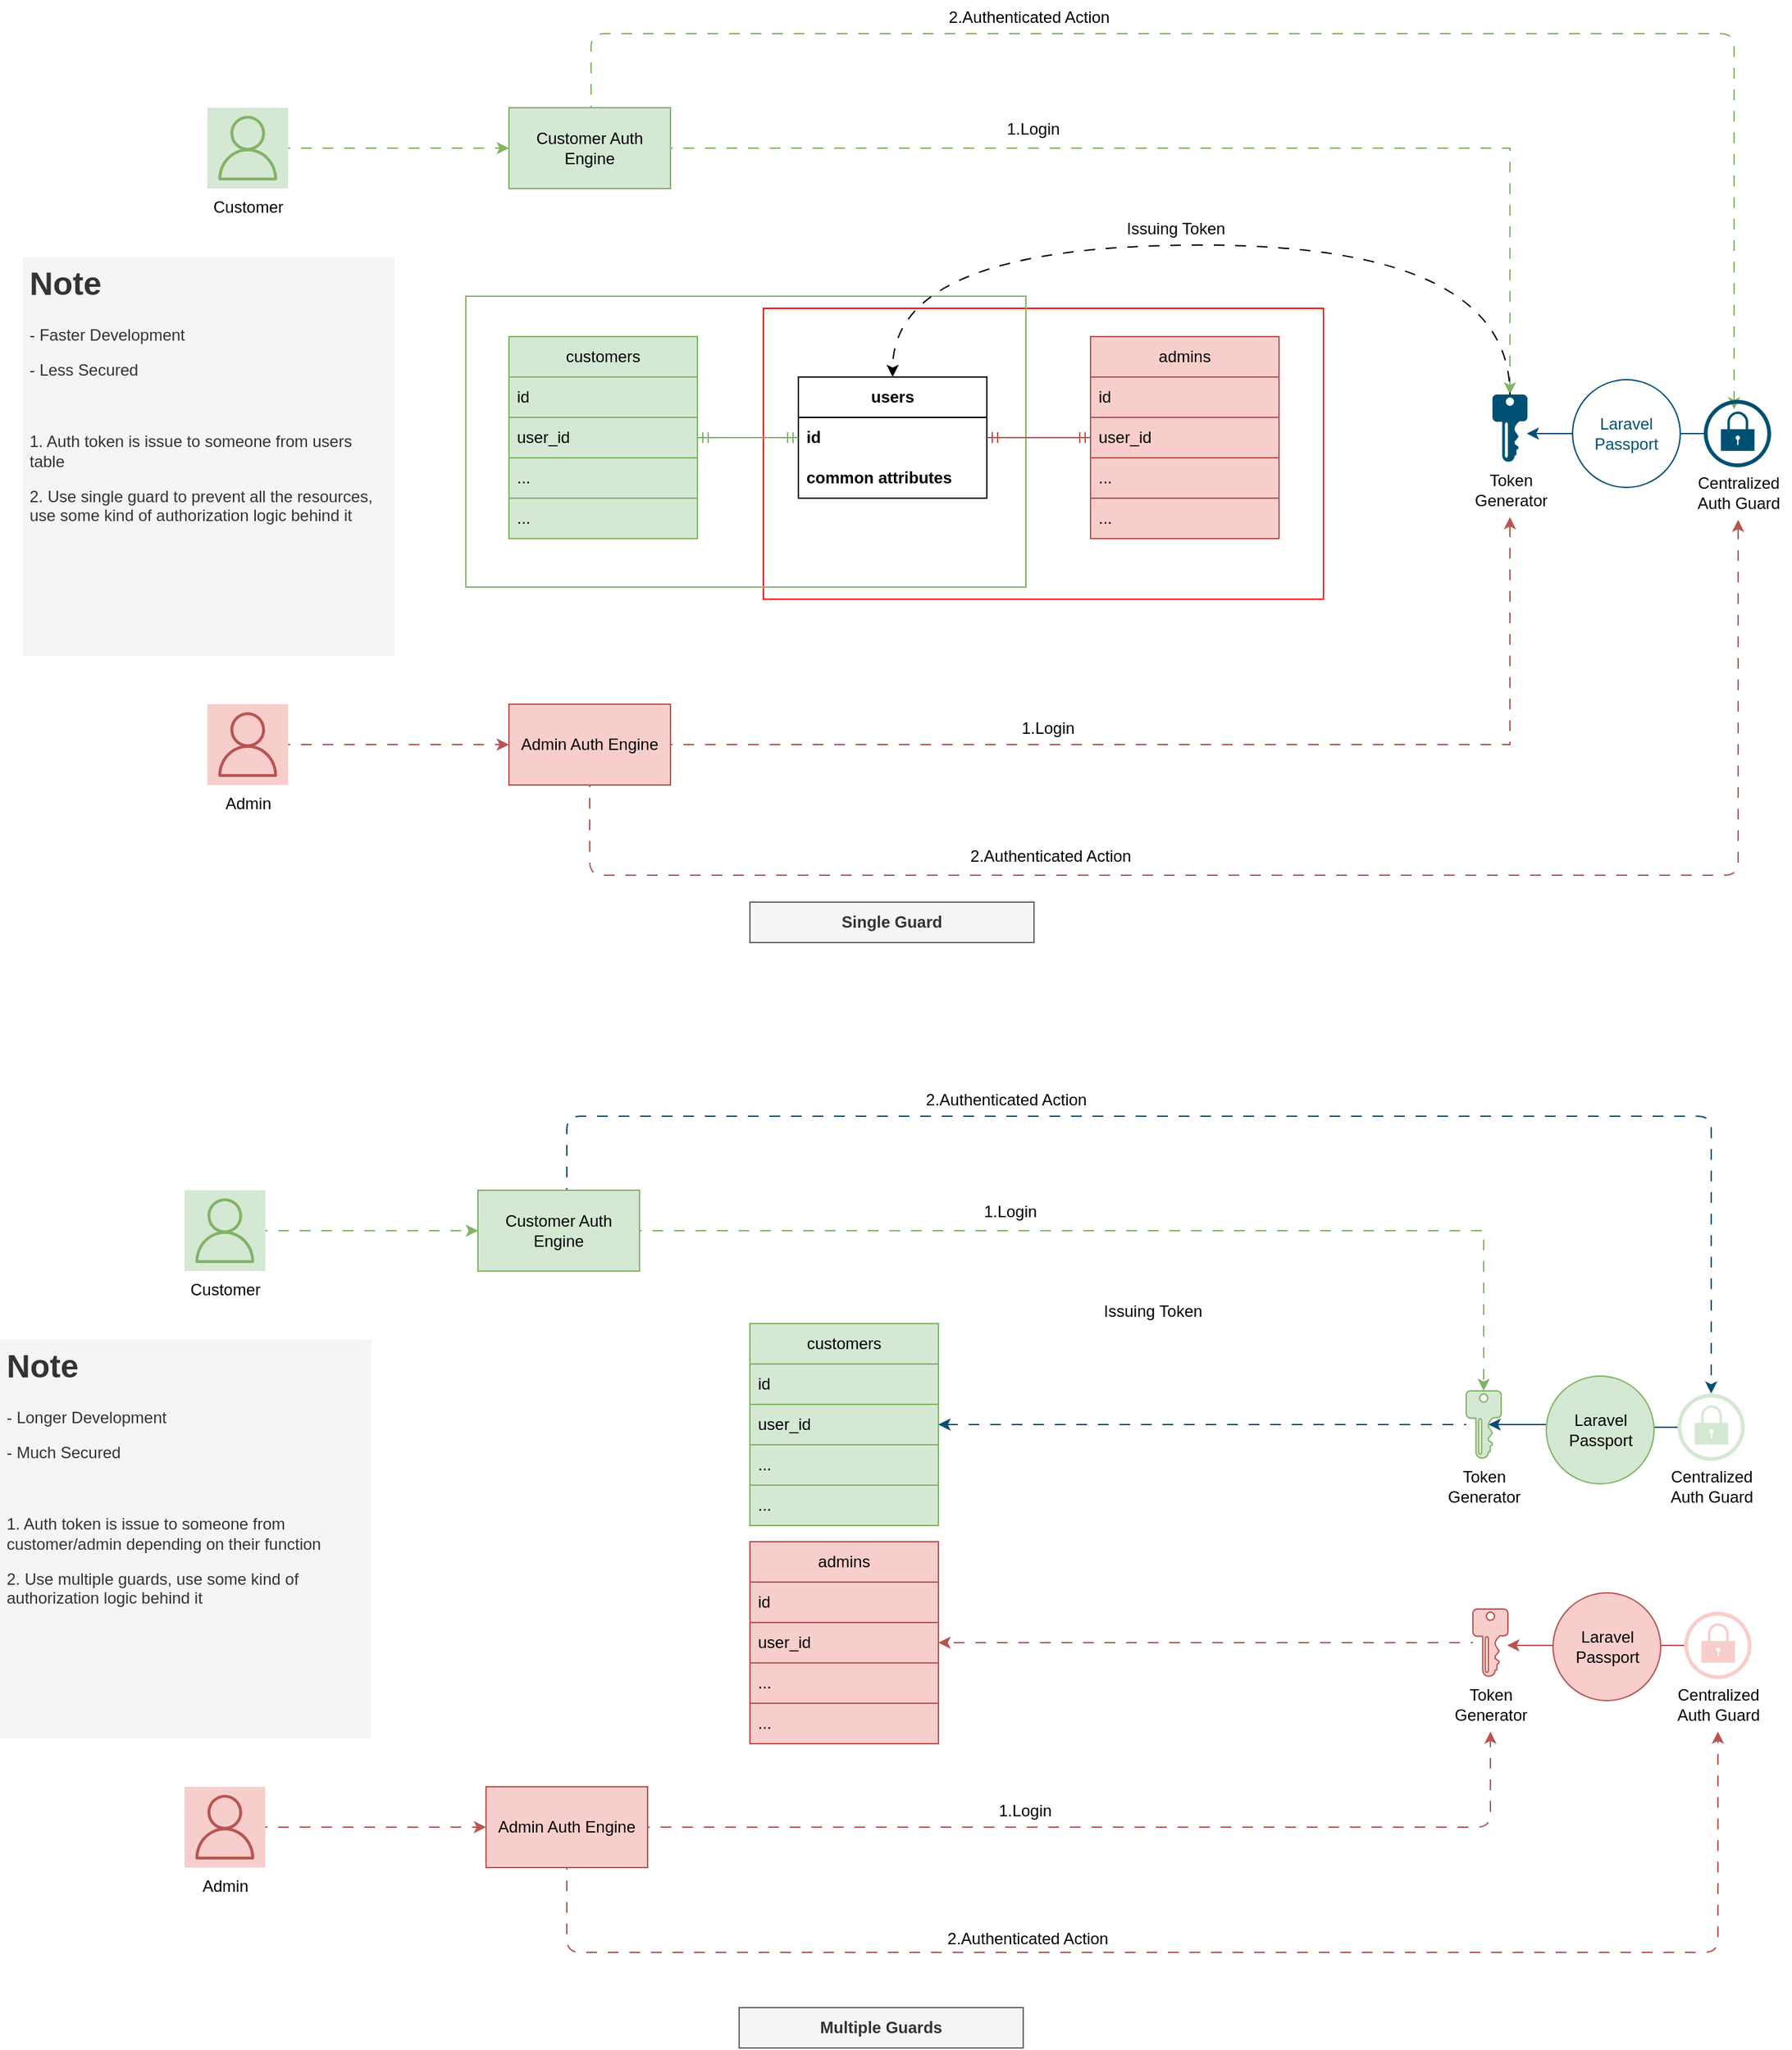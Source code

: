 <mxfile version="20.6.1" type="device"><diagram id="7VsxUkJLq-UNggSDl93x" name="Authentication"><mxGraphModel dx="2993" dy="1405" grid="0" gridSize="16" guides="1" tooltips="1" connect="1" arrows="1" fold="1" page="0" pageScale="1" pageWidth="1169" pageHeight="827" math="0" shadow="0"><root><UserObject label="" animation="show u7_mKnSId3BtWsHqWrX--9 fade&#10;wait 1000&#10;show u7_mKnSId3BtWsHqWrX--41 fade&#10;wait 1000&#10;" id="0"><mxCell/></UserObject><mxCell id="1" parent="0"/><mxCell id="u7_mKnSId3BtWsHqWrX--27" value="" style="rounded=0;whiteSpace=wrap;html=1;fillColor=none;strokeColor=#FF0000;" parent="1" vertex="1"><mxGeometry x="429" y="449" width="416" height="216" as="geometry"/></mxCell><mxCell id="u7_mKnSId3BtWsHqWrX--24" value="" style="rounded=0;whiteSpace=wrap;html=1;fillColor=none;strokeColor=#82B366;" parent="1" vertex="1"><mxGeometry x="208" y="440" width="416" height="216" as="geometry"/></mxCell><mxCell id="u7_mKnSId3BtWsHqWrX--1" value="&lt;b&gt;users&lt;/b&gt;" style="swimlane;fontStyle=0;childLayout=stackLayout;horizontal=1;startSize=30;horizontalStack=0;resizeParent=1;resizeParentMax=0;resizeLast=0;collapsible=1;marginBottom=0;whiteSpace=wrap;html=1;" parent="1" vertex="1"><mxGeometry x="455" y="500" width="140" height="90" as="geometry"/></mxCell><mxCell id="u7_mKnSId3BtWsHqWrX--2" value="&lt;b&gt;id&lt;/b&gt;" style="text;strokeColor=none;fillColor=none;align=left;verticalAlign=middle;spacingLeft=4;spacingRight=4;overflow=hidden;points=[[0,0.5],[1,0.5]];portConstraint=eastwest;rotatable=0;whiteSpace=wrap;html=1;" parent="u7_mKnSId3BtWsHqWrX--1" vertex="1"><mxGeometry y="30" width="140" height="30" as="geometry"/></mxCell><mxCell id="u7_mKnSId3BtWsHqWrX--3" value="&lt;b&gt;common attributes&lt;/b&gt;" style="text;strokeColor=none;fillColor=none;align=left;verticalAlign=middle;spacingLeft=4;spacingRight=4;overflow=hidden;points=[[0,0.5],[1,0.5]];portConstraint=eastwest;rotatable=0;whiteSpace=wrap;html=1;" parent="u7_mKnSId3BtWsHqWrX--1" vertex="1"><mxGeometry y="60" width="140" height="30" as="geometry"/></mxCell><mxCell id="u7_mKnSId3BtWsHqWrX--9" style="edgeStyle=orthogonalEdgeStyle;rounded=0;orthogonalLoop=1;jettySize=auto;html=1;entryX=0;entryY=0.5;entryDx=0;entryDy=0;fillColor=#d5e8d4;strokeColor=#82b366;flowAnimation=1;" parent="1" source="u7_mKnSId3BtWsHqWrX--6" target="u7_mKnSId3BtWsHqWrX--8" edge="1"><mxGeometry relative="1" as="geometry"/></mxCell><mxCell id="u7_mKnSId3BtWsHqWrX--6" value="Customer" style="sketch=0;outlineConnect=0;strokeColor=#82b366;fillColor=#d5e8d4;dashed=0;verticalLabelPosition=bottom;verticalAlign=top;align=center;html=1;fontSize=12;fontStyle=0;aspect=fixed;shape=mxgraph.aws4.resourceIcon;resIcon=mxgraph.aws4.user;" parent="1" vertex="1"><mxGeometry x="16" y="300" width="60" height="60" as="geometry"/></mxCell><mxCell id="Su6Qypzqp3jDOABbKxJ--6" style="edgeStyle=orthogonalEdgeStyle;rounded=0;orthogonalLoop=1;jettySize=auto;html=1;entryX=0.5;entryY=0;entryDx=0;entryDy=0;entryPerimeter=0;fillColor=#d5e8d4;strokeColor=#82b366;flowAnimation=1;" edge="1" parent="1" source="u7_mKnSId3BtWsHqWrX--8" target="Su6Qypzqp3jDOABbKxJ--3"><mxGeometry relative="1" as="geometry"/></mxCell><mxCell id="Su6Qypzqp3jDOABbKxJ--13" style="edgeStyle=orthogonalEdgeStyle;rounded=1;orthogonalLoop=1;jettySize=auto;html=1;entryX=0.43;entryY=0.14;entryDx=0;entryDy=0;entryPerimeter=0;flowAnimation=1;fillColor=#d5e8d4;strokeColor=#82b366;" edge="1" parent="1"><mxGeometry relative="1" as="geometry"><mxPoint x="301" y="300" as="sourcePoint"/><mxPoint x="1150" y="524" as="targetPoint"/><Array as="points"><mxPoint x="301" y="245"/><mxPoint x="1150" y="245"/></Array></mxGeometry></mxCell><mxCell id="u7_mKnSId3BtWsHqWrX--8" value="Customer Auth Engine" style="rounded=0;whiteSpace=wrap;html=1;fillColor=#d5e8d4;strokeColor=#82b366;" parent="1" vertex="1"><mxGeometry x="240" y="300" width="120" height="60" as="geometry"/></mxCell><mxCell id="u7_mKnSId3BtWsHqWrX--10" value="customers" style="swimlane;fontStyle=0;childLayout=stackLayout;horizontal=1;startSize=30;horizontalStack=0;resizeParent=1;resizeParentMax=0;resizeLast=0;collapsible=1;marginBottom=0;whiteSpace=wrap;html=1;fillColor=#d5e8d4;strokeColor=#82b366;" parent="1" vertex="1"><mxGeometry x="240" y="470" width="140" height="150" as="geometry"/></mxCell><mxCell id="u7_mKnSId3BtWsHqWrX--11" value="id" style="text;strokeColor=#82b366;fillColor=#d5e8d4;align=left;verticalAlign=middle;spacingLeft=4;spacingRight=4;overflow=hidden;points=[[0,0.5],[1,0.5]];portConstraint=eastwest;rotatable=0;whiteSpace=wrap;html=1;" parent="u7_mKnSId3BtWsHqWrX--10" vertex="1"><mxGeometry y="30" width="140" height="30" as="geometry"/></mxCell><mxCell id="u7_mKnSId3BtWsHqWrX--12" value="user_id" style="text;strokeColor=#82b366;fillColor=#d5e8d4;align=left;verticalAlign=middle;spacingLeft=4;spacingRight=4;overflow=hidden;points=[[0,0.5],[1,0.5]];portConstraint=eastwest;rotatable=0;whiteSpace=wrap;html=1;" parent="u7_mKnSId3BtWsHqWrX--10" vertex="1"><mxGeometry y="60" width="140" height="30" as="geometry"/></mxCell><mxCell id="u7_mKnSId3BtWsHqWrX--14" value="..." style="text;strokeColor=#82b366;fillColor=#d5e8d4;align=left;verticalAlign=middle;spacingLeft=4;spacingRight=4;overflow=hidden;points=[[0,0.5],[1,0.5]];portConstraint=eastwest;rotatable=0;whiteSpace=wrap;html=1;" parent="u7_mKnSId3BtWsHqWrX--10" vertex="1"><mxGeometry y="90" width="140" height="30" as="geometry"/></mxCell><mxCell id="u7_mKnSId3BtWsHqWrX--13" value="..." style="text;strokeColor=#82b366;fillColor=#d5e8d4;align=left;verticalAlign=middle;spacingLeft=4;spacingRight=4;overflow=hidden;points=[[0,0.5],[1,0.5]];portConstraint=eastwest;rotatable=0;whiteSpace=wrap;html=1;" parent="u7_mKnSId3BtWsHqWrX--10" vertex="1"><mxGeometry y="120" width="140" height="30" as="geometry"/></mxCell><mxCell id="u7_mKnSId3BtWsHqWrX--15" value="admins" style="swimlane;fontStyle=0;childLayout=stackLayout;horizontal=1;startSize=30;horizontalStack=0;resizeParent=1;resizeParentMax=0;resizeLast=0;collapsible=1;marginBottom=0;whiteSpace=wrap;html=1;fillColor=#f8cecc;strokeColor=#b85450;" parent="1" vertex="1"><mxGeometry x="672" y="470" width="140" height="150" as="geometry"/></mxCell><mxCell id="u7_mKnSId3BtWsHqWrX--16" value="id" style="text;strokeColor=#b85450;fillColor=#f8cecc;align=left;verticalAlign=middle;spacingLeft=4;spacingRight=4;overflow=hidden;points=[[0,0.5],[1,0.5]];portConstraint=eastwest;rotatable=0;whiteSpace=wrap;html=1;" parent="u7_mKnSId3BtWsHqWrX--15" vertex="1"><mxGeometry y="30" width="140" height="30" as="geometry"/></mxCell><mxCell id="u7_mKnSId3BtWsHqWrX--17" value="user_id" style="text;strokeColor=#b85450;fillColor=#f8cecc;align=left;verticalAlign=middle;spacingLeft=4;spacingRight=4;overflow=hidden;points=[[0,0.5],[1,0.5]];portConstraint=eastwest;rotatable=0;whiteSpace=wrap;html=1;" parent="u7_mKnSId3BtWsHqWrX--15" vertex="1"><mxGeometry y="60" width="140" height="30" as="geometry"/></mxCell><mxCell id="u7_mKnSId3BtWsHqWrX--18" value="..." style="text;strokeColor=#b85450;fillColor=#f8cecc;align=left;verticalAlign=middle;spacingLeft=4;spacingRight=4;overflow=hidden;points=[[0,0.5],[1,0.5]];portConstraint=eastwest;rotatable=0;whiteSpace=wrap;html=1;" parent="u7_mKnSId3BtWsHqWrX--15" vertex="1"><mxGeometry y="90" width="140" height="30" as="geometry"/></mxCell><mxCell id="u7_mKnSId3BtWsHqWrX--19" value="..." style="text;strokeColor=#b85450;fillColor=#f8cecc;align=left;verticalAlign=middle;spacingLeft=4;spacingRight=4;overflow=hidden;points=[[0,0.5],[1,0.5]];portConstraint=eastwest;rotatable=0;whiteSpace=wrap;html=1;" parent="u7_mKnSId3BtWsHqWrX--15" vertex="1"><mxGeometry y="120" width="140" height="30" as="geometry"/></mxCell><mxCell id="u7_mKnSId3BtWsHqWrX--21" value="" style="edgeStyle=entityRelationEdgeStyle;fontSize=12;html=1;endArrow=ERmandOne;startArrow=ERmandOne;rounded=0;entryX=0;entryY=0.5;entryDx=0;entryDy=0;exitX=1;exitY=0.5;exitDx=0;exitDy=0;fillColor=#d5e8d4;strokeColor=#82b366;flowAnimation=0;" parent="1" source="u7_mKnSId3BtWsHqWrX--12" target="u7_mKnSId3BtWsHqWrX--2" edge="1"><mxGeometry width="100" height="100" relative="1" as="geometry"><mxPoint x="495" y="690" as="sourcePoint"/><mxPoint x="595" y="590" as="targetPoint"/></mxGeometry></mxCell><mxCell id="u7_mKnSId3BtWsHqWrX--22" value="" style="edgeStyle=entityRelationEdgeStyle;fontSize=12;html=1;endArrow=ERmandOne;startArrow=ERmandOne;rounded=0;entryX=1;entryY=0.5;entryDx=0;entryDy=0;exitX=0;exitY=0.5;exitDx=0;exitDy=0;flowAnimation=0;fillColor=#f8cecc;strokeColor=#b85450;" parent="1" source="u7_mKnSId3BtWsHqWrX--17" target="u7_mKnSId3BtWsHqWrX--2" edge="1"><mxGeometry width="100" height="100" relative="1" as="geometry"><mxPoint x="365" y="555" as="sourcePoint"/><mxPoint x="465" y="435" as="targetPoint"/></mxGeometry></mxCell><mxCell id="u7_mKnSId3BtWsHqWrX--28" style="edgeStyle=orthogonalEdgeStyle;rounded=0;orthogonalLoop=1;jettySize=auto;html=1;entryX=0;entryY=0.5;entryDx=0;entryDy=0;fillColor=#f8cecc;strokeColor=#b85450;flowAnimation=1;" parent="1" source="u7_mKnSId3BtWsHqWrX--29" target="u7_mKnSId3BtWsHqWrX--30" edge="1"><mxGeometry relative="1" as="geometry"/></mxCell><mxCell id="u7_mKnSId3BtWsHqWrX--29" value="Admin" style="sketch=0;outlineConnect=0;strokeColor=#b85450;fillColor=#f8cecc;dashed=0;verticalLabelPosition=bottom;verticalAlign=top;align=center;html=1;fontSize=12;fontStyle=0;aspect=fixed;shape=mxgraph.aws4.resourceIcon;resIcon=mxgraph.aws4.user;" parent="1" vertex="1"><mxGeometry x="16" y="743" width="60" height="60" as="geometry"/></mxCell><mxCell id="u7_mKnSId3BtWsHqWrX--42" style="edgeStyle=orthogonalEdgeStyle;rounded=0;orthogonalLoop=1;jettySize=auto;html=1;flowAnimation=1;fillColor=#f8cecc;strokeColor=#b85450;" parent="1" source="u7_mKnSId3BtWsHqWrX--30" target="u7_mKnSId3BtWsHqWrX--37" edge="1"><mxGeometry relative="1" as="geometry"/></mxCell><mxCell id="Su6Qypzqp3jDOABbKxJ--12" style="edgeStyle=orthogonalEdgeStyle;orthogonalLoop=1;jettySize=auto;html=1;rounded=1;flowAnimation=1;fillColor=#f8cecc;strokeColor=#b85450;" edge="1" parent="1" source="u7_mKnSId3BtWsHqWrX--30" target="Su6Qypzqp3jDOABbKxJ--9"><mxGeometry relative="1" as="geometry"><Array as="points"><mxPoint x="300" y="870"/><mxPoint x="1153" y="870"/></Array></mxGeometry></mxCell><mxCell id="u7_mKnSId3BtWsHqWrX--30" value="Admin Auth Engine" style="rounded=0;whiteSpace=wrap;html=1;fillColor=#f8cecc;strokeColor=#b85450;" parent="1" vertex="1"><mxGeometry x="240" y="743" width="120" height="60" as="geometry"/></mxCell><mxCell id="u7_mKnSId3BtWsHqWrX--37" value="Token &lt;br&gt;Generator" style="text;html=1;align=center;verticalAlign=middle;resizable=0;points=[];autosize=1;strokeColor=none;fillColor=none;" parent="1" vertex="1"><mxGeometry x="947.5" y="563" width="72" height="41" as="geometry"/></mxCell><mxCell id="Su6Qypzqp3jDOABbKxJ--1" value="&lt;h1&gt;Note&lt;/h1&gt;&lt;p&gt;- Faster Development&lt;/p&gt;&lt;p&gt;- Less Secured&lt;/p&gt;&lt;p&gt;&lt;br&gt;&lt;/p&gt;&lt;p&gt;1. Auth token is issue to&amp;nbsp;&lt;span style=&quot;background-color: initial;&quot;&gt;someone from users table&lt;/span&gt;&lt;/p&gt;&lt;p&gt;&lt;span style=&quot;background-color: initial;&quot;&gt;2. Use single guard to prevent all the resources, use some kind of authorization logic behind it&lt;/span&gt;&lt;/p&gt;" style="text;html=1;strokeColor=none;fillColor=#f5f5f5;spacing=5;spacingTop=-20;whiteSpace=wrap;overflow=hidden;rounded=0;fontColor=#333333;" vertex="1" parent="1"><mxGeometry x="-121" y="411" width="276" height="296" as="geometry"/></mxCell><mxCell id="Su6Qypzqp3jDOABbKxJ--7" style="edgeStyle=orthogonalEdgeStyle;orthogonalLoop=1;jettySize=auto;html=1;entryX=0.5;entryY=0;entryDx=0;entryDy=0;curved=1;flowAnimation=1;" edge="1" parent="1" source="Su6Qypzqp3jDOABbKxJ--3" target="u7_mKnSId3BtWsHqWrX--1"><mxGeometry relative="1" as="geometry"><Array as="points"><mxPoint x="984" y="402"/><mxPoint x="525" y="402"/></Array></mxGeometry></mxCell><mxCell id="Su6Qypzqp3jDOABbKxJ--3" value="" style="sketch=0;aspect=fixed;pointerEvents=1;shadow=0;dashed=0;html=1;strokeColor=none;labelPosition=center;verticalLabelPosition=bottom;verticalAlign=top;align=center;fillColor=#005073;shape=mxgraph.mscae.enterprise.key_permissions" vertex="1" parent="1"><mxGeometry x="970.5" y="513" width="26" height="50" as="geometry"/></mxCell><mxCell id="Su6Qypzqp3jDOABbKxJ--11" style="edgeStyle=orthogonalEdgeStyle;curved=1;orthogonalLoop=1;jettySize=auto;html=1;entryX=0.981;entryY=0.58;entryDx=0;entryDy=0;entryPerimeter=0;strokeColor=#005073;" edge="1" parent="1" source="Su6Qypzqp3jDOABbKxJ--8" target="Su6Qypzqp3jDOABbKxJ--3"><mxGeometry relative="1" as="geometry"/></mxCell><mxCell id="Su6Qypzqp3jDOABbKxJ--8" value="" style="sketch=0;points=[[0.5,0,0],[1,0.5,0],[0.5,1,0],[0,0.5,0],[0.145,0.145,0],[0.856,0.145,0],[0.855,0.856,0],[0.145,0.855,0]];verticalLabelPosition=bottom;html=1;verticalAlign=top;aspect=fixed;align=center;pointerEvents=1;shape=mxgraph.cisco19.lock;fillColor=#005073;strokeColor=none;" vertex="1" parent="1"><mxGeometry x="1127.5" y="517" width="50" height="50" as="geometry"/></mxCell><mxCell id="Su6Qypzqp3jDOABbKxJ--9" value="Centralized &lt;br&gt;Auth Guard" style="text;html=1;align=center;verticalAlign=middle;resizable=0;points=[];autosize=1;strokeColor=none;fillColor=none;" vertex="1" parent="1"><mxGeometry x="1113" y="565" width="79" height="41" as="geometry"/></mxCell><mxCell id="Su6Qypzqp3jDOABbKxJ--14" value="1.Login" style="text;html=1;align=center;verticalAlign=middle;resizable=0;points=[];autosize=1;strokeColor=none;fillColor=none;" vertex="1" parent="1"><mxGeometry x="611" y="748" width="57" height="26" as="geometry"/></mxCell><mxCell id="Su6Qypzqp3jDOABbKxJ--15" value="1.Login" style="text;html=1;align=center;verticalAlign=middle;resizable=0;points=[];autosize=1;strokeColor=none;fillColor=none;" vertex="1" parent="1"><mxGeometry x="600" y="303" width="57" height="26" as="geometry"/></mxCell><mxCell id="Su6Qypzqp3jDOABbKxJ--16" value="Laravel Passport" style="ellipse;whiteSpace=wrap;html=1;aspect=fixed;strokeColor=#005073;fontColor=#005073;" vertex="1" parent="1"><mxGeometry x="1030" y="502" width="80" height="80" as="geometry"/></mxCell><mxCell id="Su6Qypzqp3jDOABbKxJ--17" value="2.Authenticated Action" style="text;html=1;align=center;verticalAlign=middle;resizable=0;points=[];autosize=1;strokeColor=none;fillColor=none;" vertex="1" parent="1"><mxGeometry x="557" y="220" width="137" height="26" as="geometry"/></mxCell><mxCell id="Su6Qypzqp3jDOABbKxJ--18" value="2.Authenticated Action" style="text;html=1;align=center;verticalAlign=middle;resizable=0;points=[];autosize=1;strokeColor=none;fillColor=none;" vertex="1" parent="1"><mxGeometry x="573" y="843" width="137" height="26" as="geometry"/></mxCell><mxCell id="Su6Qypzqp3jDOABbKxJ--19" value="Issuing Token" style="text;html=1;align=center;verticalAlign=middle;resizable=0;points=[];autosize=1;strokeColor=none;fillColor=none;fontColor=#000000;" vertex="1" parent="1"><mxGeometry x="689" y="377" width="91" height="26" as="geometry"/></mxCell><mxCell id="Su6Qypzqp3jDOABbKxJ--65" style="edgeStyle=orthogonalEdgeStyle;rounded=0;orthogonalLoop=1;jettySize=auto;html=1;entryX=0;entryY=0.5;entryDx=0;entryDy=0;fillColor=#d5e8d4;strokeColor=#82b366;flowAnimation=1;" edge="1" parent="1" source="Su6Qypzqp3jDOABbKxJ--66" target="Su6Qypzqp3jDOABbKxJ--69"><mxGeometry relative="1" as="geometry"/></mxCell><mxCell id="Su6Qypzqp3jDOABbKxJ--66" value="Customer" style="sketch=0;outlineConnect=0;strokeColor=#82b366;fillColor=#d5e8d4;dashed=0;verticalLabelPosition=bottom;verticalAlign=top;align=center;html=1;fontSize=12;fontStyle=0;aspect=fixed;shape=mxgraph.aws4.resourceIcon;resIcon=mxgraph.aws4.user;" vertex="1" parent="1"><mxGeometry x="-1" y="1104" width="60" height="60" as="geometry"/></mxCell><mxCell id="Su6Qypzqp3jDOABbKxJ--67" style="edgeStyle=orthogonalEdgeStyle;rounded=0;orthogonalLoop=1;jettySize=auto;html=1;entryX=0.5;entryY=0;entryDx=0;entryDy=0;entryPerimeter=0;fillColor=#d5e8d4;strokeColor=#82b366;flowAnimation=1;" edge="1" parent="1" source="Su6Qypzqp3jDOABbKxJ--69" target="Su6Qypzqp3jDOABbKxJ--90"><mxGeometry relative="1" as="geometry"/></mxCell><mxCell id="Su6Qypzqp3jDOABbKxJ--106" style="edgeStyle=orthogonalEdgeStyle;rounded=1;orthogonalLoop=1;jettySize=auto;html=1;entryX=0.5;entryY=0;entryDx=0;entryDy=0;entryPerimeter=0;strokeColor=#005073;fontColor=#000000;flowAnimation=1;" edge="1" parent="1" source="Su6Qypzqp3jDOABbKxJ--69" target="Su6Qypzqp3jDOABbKxJ--92"><mxGeometry relative="1" as="geometry"><Array as="points"><mxPoint x="283" y="1049"/><mxPoint x="1133" y="1049"/></Array></mxGeometry></mxCell><mxCell id="Su6Qypzqp3jDOABbKxJ--69" value="Customer Auth Engine" style="rounded=0;whiteSpace=wrap;html=1;fillColor=#d5e8d4;strokeColor=#82b366;" vertex="1" parent="1"><mxGeometry x="217" y="1104" width="120" height="60" as="geometry"/></mxCell><mxCell id="Su6Qypzqp3jDOABbKxJ--70" value="customers" style="swimlane;fontStyle=0;childLayout=stackLayout;horizontal=1;startSize=30;horizontalStack=0;resizeParent=1;resizeParentMax=0;resizeLast=0;collapsible=1;marginBottom=0;whiteSpace=wrap;html=1;fillColor=#d5e8d4;strokeColor=#82b366;" vertex="1" parent="1"><mxGeometry x="419" y="1203" width="140" height="150" as="geometry"/></mxCell><mxCell id="Su6Qypzqp3jDOABbKxJ--71" value="id" style="text;strokeColor=#82b366;fillColor=#d5e8d4;align=left;verticalAlign=middle;spacingLeft=4;spacingRight=4;overflow=hidden;points=[[0,0.5],[1,0.5]];portConstraint=eastwest;rotatable=0;whiteSpace=wrap;html=1;" vertex="1" parent="Su6Qypzqp3jDOABbKxJ--70"><mxGeometry y="30" width="140" height="30" as="geometry"/></mxCell><mxCell id="Su6Qypzqp3jDOABbKxJ--72" value="user_id" style="text;strokeColor=#82b366;fillColor=#d5e8d4;align=left;verticalAlign=middle;spacingLeft=4;spacingRight=4;overflow=hidden;points=[[0,0.5],[1,0.5]];portConstraint=eastwest;rotatable=0;whiteSpace=wrap;html=1;" vertex="1" parent="Su6Qypzqp3jDOABbKxJ--70"><mxGeometry y="60" width="140" height="30" as="geometry"/></mxCell><mxCell id="Su6Qypzqp3jDOABbKxJ--73" value="..." style="text;strokeColor=#82b366;fillColor=#d5e8d4;align=left;verticalAlign=middle;spacingLeft=4;spacingRight=4;overflow=hidden;points=[[0,0.5],[1,0.5]];portConstraint=eastwest;rotatable=0;whiteSpace=wrap;html=1;" vertex="1" parent="Su6Qypzqp3jDOABbKxJ--70"><mxGeometry y="90" width="140" height="30" as="geometry"/></mxCell><mxCell id="Su6Qypzqp3jDOABbKxJ--74" value="..." style="text;strokeColor=#82b366;fillColor=#d5e8d4;align=left;verticalAlign=middle;spacingLeft=4;spacingRight=4;overflow=hidden;points=[[0,0.5],[1,0.5]];portConstraint=eastwest;rotatable=0;whiteSpace=wrap;html=1;" vertex="1" parent="Su6Qypzqp3jDOABbKxJ--70"><mxGeometry y="120" width="140" height="30" as="geometry"/></mxCell><mxCell id="Su6Qypzqp3jDOABbKxJ--75" value="admins" style="swimlane;fontStyle=0;childLayout=stackLayout;horizontal=1;startSize=30;horizontalStack=0;resizeParent=1;resizeParentMax=0;resizeLast=0;collapsible=1;marginBottom=0;whiteSpace=wrap;html=1;fillColor=#f8cecc;strokeColor=#b85450;" vertex="1" parent="1"><mxGeometry x="419" y="1365" width="140" height="150" as="geometry"/></mxCell><mxCell id="Su6Qypzqp3jDOABbKxJ--76" value="id" style="text;strokeColor=#b85450;fillColor=#f8cecc;align=left;verticalAlign=middle;spacingLeft=4;spacingRight=4;overflow=hidden;points=[[0,0.5],[1,0.5]];portConstraint=eastwest;rotatable=0;whiteSpace=wrap;html=1;" vertex="1" parent="Su6Qypzqp3jDOABbKxJ--75"><mxGeometry y="30" width="140" height="30" as="geometry"/></mxCell><mxCell id="Su6Qypzqp3jDOABbKxJ--77" value="user_id" style="text;strokeColor=#b85450;fillColor=#f8cecc;align=left;verticalAlign=middle;spacingLeft=4;spacingRight=4;overflow=hidden;points=[[0,0.5],[1,0.5]];portConstraint=eastwest;rotatable=0;whiteSpace=wrap;html=1;" vertex="1" parent="Su6Qypzqp3jDOABbKxJ--75"><mxGeometry y="60" width="140" height="30" as="geometry"/></mxCell><mxCell id="Su6Qypzqp3jDOABbKxJ--78" value="..." style="text;strokeColor=#b85450;fillColor=#f8cecc;align=left;verticalAlign=middle;spacingLeft=4;spacingRight=4;overflow=hidden;points=[[0,0.5],[1,0.5]];portConstraint=eastwest;rotatable=0;whiteSpace=wrap;html=1;" vertex="1" parent="Su6Qypzqp3jDOABbKxJ--75"><mxGeometry y="90" width="140" height="30" as="geometry"/></mxCell><mxCell id="Su6Qypzqp3jDOABbKxJ--79" value="..." style="text;strokeColor=#b85450;fillColor=#f8cecc;align=left;verticalAlign=middle;spacingLeft=4;spacingRight=4;overflow=hidden;points=[[0,0.5],[1,0.5]];portConstraint=eastwest;rotatable=0;whiteSpace=wrap;html=1;" vertex="1" parent="Su6Qypzqp3jDOABbKxJ--75"><mxGeometry y="120" width="140" height="30" as="geometry"/></mxCell><mxCell id="Su6Qypzqp3jDOABbKxJ--82" style="edgeStyle=orthogonalEdgeStyle;rounded=0;orthogonalLoop=1;jettySize=auto;html=1;entryX=0;entryY=0.5;entryDx=0;entryDy=0;fillColor=#f8cecc;strokeColor=#b85450;flowAnimation=1;" edge="1" parent="1" source="Su6Qypzqp3jDOABbKxJ--83" target="Su6Qypzqp3jDOABbKxJ--86"><mxGeometry relative="1" as="geometry"/></mxCell><mxCell id="Su6Qypzqp3jDOABbKxJ--83" value="Admin" style="sketch=0;outlineConnect=0;strokeColor=#b85450;fillColor=#f8cecc;dashed=0;verticalLabelPosition=bottom;verticalAlign=top;align=center;html=1;fontSize=12;fontStyle=0;aspect=fixed;shape=mxgraph.aws4.resourceIcon;resIcon=mxgraph.aws4.user;" vertex="1" parent="1"><mxGeometry x="-1" y="1547" width="60" height="60" as="geometry"/></mxCell><mxCell id="Su6Qypzqp3jDOABbKxJ--107" style="edgeStyle=orthogonalEdgeStyle;rounded=1;orthogonalLoop=1;jettySize=auto;html=1;strokeColor=#b85450;fontColor=#000000;flowAnimation=1;fillColor=#f8cecc;" edge="1" parent="1" source="Su6Qypzqp3jDOABbKxJ--86" target="Su6Qypzqp3jDOABbKxJ--100"><mxGeometry relative="1" as="geometry"/></mxCell><mxCell id="Su6Qypzqp3jDOABbKxJ--108" style="edgeStyle=orthogonalEdgeStyle;rounded=1;orthogonalLoop=1;jettySize=auto;html=1;strokeColor=#b85450;fontColor=#000000;flowAnimation=1;fillColor=#f8cecc;" edge="1" parent="1" source="Su6Qypzqp3jDOABbKxJ--86" target="Su6Qypzqp3jDOABbKxJ--104"><mxGeometry relative="1" as="geometry"><Array as="points"><mxPoint x="283" y="1670"/><mxPoint x="1138" y="1670"/></Array></mxGeometry></mxCell><mxCell id="Su6Qypzqp3jDOABbKxJ--86" value="Admin Auth Engine" style="rounded=0;whiteSpace=wrap;html=1;fillColor=#f8cecc;strokeColor=#b85450;" vertex="1" parent="1"><mxGeometry x="223" y="1547" width="120" height="60" as="geometry"/></mxCell><mxCell id="Su6Qypzqp3jDOABbKxJ--87" value="Token &lt;br&gt;Generator" style="text;html=1;align=center;verticalAlign=middle;resizable=0;points=[];autosize=1;strokeColor=none;fillColor=none;" vertex="1" parent="1"><mxGeometry x="928" y="1303" width="72" height="41" as="geometry"/></mxCell><mxCell id="Su6Qypzqp3jDOABbKxJ--88" value="&lt;h1&gt;Note&lt;/h1&gt;&lt;p&gt;- Longer Development&lt;/p&gt;&lt;p&gt;- Much Secured&lt;/p&gt;&lt;p&gt;&lt;br&gt;&lt;/p&gt;&lt;p&gt;1. Auth token is issue to someone from customer/admin depending on their function&lt;/p&gt;&lt;p&gt;&lt;span style=&quot;background-color: initial;&quot;&gt;2. Use multiple guards, use some kind of authorization logic behind it&lt;/span&gt;&lt;/p&gt;" style="text;html=1;strokeColor=none;fillColor=#f5f5f5;spacing=5;spacingTop=-20;whiteSpace=wrap;overflow=hidden;rounded=0;fontColor=#333333;" vertex="1" parent="1"><mxGeometry x="-138" y="1215" width="276" height="296" as="geometry"/></mxCell><mxCell id="Su6Qypzqp3jDOABbKxJ--111" style="edgeStyle=orthogonalEdgeStyle;rounded=1;orthogonalLoop=1;jettySize=auto;html=1;strokeColor=#005073;fontColor=#000000;flowAnimation=1;" edge="1" parent="1" source="Su6Qypzqp3jDOABbKxJ--90" target="Su6Qypzqp3jDOABbKxJ--72"><mxGeometry relative="1" as="geometry"/></mxCell><mxCell id="Su6Qypzqp3jDOABbKxJ--90" value="" style="sketch=0;aspect=fixed;pointerEvents=1;shadow=0;dashed=0;html=1;strokeColor=#82b366;labelPosition=center;verticalLabelPosition=bottom;verticalAlign=top;align=center;fillColor=#d5e8d4;shape=mxgraph.mscae.enterprise.key_permissions" vertex="1" parent="1"><mxGeometry x="951" y="1253" width="26" height="50" as="geometry"/></mxCell><mxCell id="Su6Qypzqp3jDOABbKxJ--112" style="edgeStyle=orthogonalEdgeStyle;rounded=1;orthogonalLoop=1;jettySize=auto;html=1;entryX=0.64;entryY=0.5;entryDx=0;entryDy=0;entryPerimeter=0;strokeColor=#005073;fontColor=#000000;" edge="1" parent="1" source="Su6Qypzqp3jDOABbKxJ--92" target="Su6Qypzqp3jDOABbKxJ--90"><mxGeometry relative="1" as="geometry"/></mxCell><mxCell id="Su6Qypzqp3jDOABbKxJ--92" value="" style="sketch=0;points=[[0.5,0,0],[1,0.5,0],[0.5,1,0],[0,0.5,0],[0.145,0.145,0],[0.856,0.145,0],[0.855,0.856,0],[0.145,0.855,0]];verticalLabelPosition=bottom;html=1;verticalAlign=top;aspect=fixed;align=center;pointerEvents=1;shape=mxgraph.cisco19.lock;fillColor=#d5e8d4;strokeColor=#82b366;" vertex="1" parent="1"><mxGeometry x="1108" y="1255" width="50" height="50" as="geometry"/></mxCell><mxCell id="Su6Qypzqp3jDOABbKxJ--93" value="Centralized &lt;br&gt;Auth Guard" style="text;html=1;align=center;verticalAlign=middle;resizable=0;points=[];autosize=1;strokeColor=none;fillColor=none;" vertex="1" parent="1"><mxGeometry x="1093.5" y="1303" width="79" height="41" as="geometry"/></mxCell><mxCell id="Su6Qypzqp3jDOABbKxJ--94" value="1.Login" style="text;html=1;align=center;verticalAlign=middle;resizable=0;points=[];autosize=1;strokeColor=none;fillColor=none;" vertex="1" parent="1"><mxGeometry x="594" y="1552" width="57" height="26" as="geometry"/></mxCell><mxCell id="Su6Qypzqp3jDOABbKxJ--95" value="1.Login" style="text;html=1;align=center;verticalAlign=middle;resizable=0;points=[];autosize=1;strokeColor=none;fillColor=none;" vertex="1" parent="1"><mxGeometry x="583" y="1107" width="57" height="26" as="geometry"/></mxCell><mxCell id="Su6Qypzqp3jDOABbKxJ--96" value="Laravel Passport" style="ellipse;whiteSpace=wrap;html=1;aspect=fixed;strokeColor=#82b366;fillColor=#d5e8d4;" vertex="1" parent="1"><mxGeometry x="1010.5" y="1242" width="80" height="80" as="geometry"/></mxCell><mxCell id="Su6Qypzqp3jDOABbKxJ--97" value="2.Authenticated Action" style="text;html=1;align=center;verticalAlign=middle;resizable=0;points=[];autosize=1;strokeColor=none;fillColor=none;" vertex="1" parent="1"><mxGeometry x="540" y="1024" width="137" height="26" as="geometry"/></mxCell><mxCell id="Su6Qypzqp3jDOABbKxJ--98" value="2.Authenticated Action" style="text;html=1;align=center;verticalAlign=middle;resizable=0;points=[];autosize=1;strokeColor=none;fillColor=none;" vertex="1" parent="1"><mxGeometry x="556" y="1647" width="137" height="26" as="geometry"/></mxCell><mxCell id="Su6Qypzqp3jDOABbKxJ--99" value="Issuing Token" style="text;html=1;align=center;verticalAlign=middle;resizable=0;points=[];autosize=1;strokeColor=none;fillColor=none;fontColor=#000000;" vertex="1" parent="1"><mxGeometry x="672" y="1181" width="91" height="26" as="geometry"/></mxCell><mxCell id="Su6Qypzqp3jDOABbKxJ--100" value="Token &lt;br&gt;Generator" style="text;html=1;align=center;verticalAlign=middle;resizable=0;points=[];autosize=1;strokeColor=none;fillColor=none;" vertex="1" parent="1"><mxGeometry x="933" y="1465" width="72" height="41" as="geometry"/></mxCell><mxCell id="Su6Qypzqp3jDOABbKxJ--109" style="edgeStyle=orthogonalEdgeStyle;rounded=1;orthogonalLoop=1;jettySize=auto;html=1;strokeColor=#b85450;fontColor=#000000;flowAnimation=1;fillColor=#f8cecc;" edge="1" parent="1" source="Su6Qypzqp3jDOABbKxJ--101" target="Su6Qypzqp3jDOABbKxJ--77"><mxGeometry relative="1" as="geometry"/></mxCell><mxCell id="Su6Qypzqp3jDOABbKxJ--101" value="" style="sketch=0;aspect=fixed;pointerEvents=1;shadow=0;dashed=0;html=1;strokeColor=#b85450;labelPosition=center;verticalLabelPosition=bottom;verticalAlign=top;align=center;fillColor=#f8cecc;shape=mxgraph.mscae.enterprise.key_permissions" vertex="1" parent="1"><mxGeometry x="956" y="1415" width="26" height="50" as="geometry"/></mxCell><mxCell id="Su6Qypzqp3jDOABbKxJ--102" style="edgeStyle=orthogonalEdgeStyle;curved=1;orthogonalLoop=1;jettySize=auto;html=1;entryX=0.981;entryY=0.58;entryDx=0;entryDy=0;entryPerimeter=0;strokeColor=#b85450;fillColor=#f8cecc;" edge="1" parent="1"><mxGeometry relative="1" as="geometry"><mxPoint x="1113" y="1442" as="sourcePoint"/><mxPoint x="981.506" y="1442" as="targetPoint"/></mxGeometry></mxCell><mxCell id="Su6Qypzqp3jDOABbKxJ--103" value="" style="sketch=0;points=[[0.5,0,0],[1,0.5,0],[0.5,1,0],[0,0.5,0],[0.145,0.145,0],[0.856,0.145,0],[0.855,0.856,0],[0.145,0.855,0]];verticalLabelPosition=bottom;html=1;verticalAlign=top;aspect=fixed;align=center;pointerEvents=1;shape=mxgraph.cisco19.lock;fillColor=#f8cecc;strokeColor=#b85450;" vertex="1" parent="1"><mxGeometry x="1113" y="1417" width="50" height="50" as="geometry"/></mxCell><mxCell id="Su6Qypzqp3jDOABbKxJ--104" value="Centralized &lt;br&gt;Auth Guard" style="text;html=1;align=center;verticalAlign=middle;resizable=0;points=[];autosize=1;strokeColor=none;fillColor=none;" vertex="1" parent="1"><mxGeometry x="1098.5" y="1465" width="79" height="41" as="geometry"/></mxCell><mxCell id="Su6Qypzqp3jDOABbKxJ--105" value="Laravel Passport" style="ellipse;whiteSpace=wrap;html=1;aspect=fixed;strokeColor=#b85450;fillColor=#f8cecc;" vertex="1" parent="1"><mxGeometry x="1015.5" y="1403" width="80" height="80" as="geometry"/></mxCell><mxCell id="Su6Qypzqp3jDOABbKxJ--113" value="Multiple Guards" style="text;html=1;strokeColor=#666666;fillColor=#f5f5f5;align=center;verticalAlign=middle;whiteSpace=wrap;rounded=0;fontColor=#333333;fontStyle=1" vertex="1" parent="1"><mxGeometry x="411" y="1711" width="211" height="30" as="geometry"/></mxCell><mxCell id="Su6Qypzqp3jDOABbKxJ--114" value="Single Guard" style="text;html=1;strokeColor=#666666;fillColor=#f5f5f5;align=center;verticalAlign=middle;whiteSpace=wrap;rounded=0;fontColor=#333333;fontStyle=1" vertex="1" parent="1"><mxGeometry x="419" y="890" width="211" height="30" as="geometry"/></mxCell></root></mxGraphModel></diagram></mxfile>